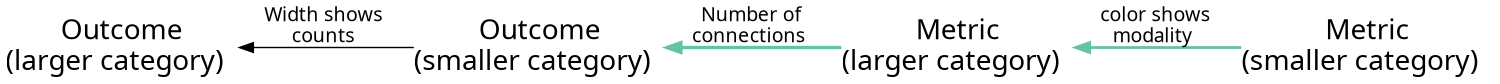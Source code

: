 digraph world {
    
    size="10,3";
    rankdir=RL;
    
    graph [fontname = "Times new roman"];    
    node [fontname = "Times new roman", colorscheme=set28];    
    edge [fontname = "Times new roman", colorscheme=set28];	
    
    "High Level"  [shape=plain, tooltip="22", fontsize=20, label="Outcome
(larger category)  ", ];
	"Medium Level" [shape=plain, tooltip="22", fontsize=20, label="Outcome
(smaller category)  ", ];
	"Lower Level" [shape=plain, tooltip="22", fontsize=20, label="Metric
(larger category)  ", ];
	"Raw Level" [shape=plain, tooltip="22", fontsize=20, label="Metric
(smaller category)  ", ];

	{rank=same; "Raw Level";}
	{rank=same; "Lower Level";}
	{rank=same; "High Level";}
	{rank=same; "Medium Level";}

	"Raw Level" -> "Lower Level" [labeltooltip=10, penwidth=2.0, label="color shows 
modality  ",  color=1, ];
	"Lower Level" -> "Medium Level" [labeltooltip=12, penwidth=2.4, label="Number of 
connections  ", color=1, ];
	"Medium Level" -> "High Level" [labeltooltip=5, penwidth=1.0, label="Width shows 
 counts  ",];
}